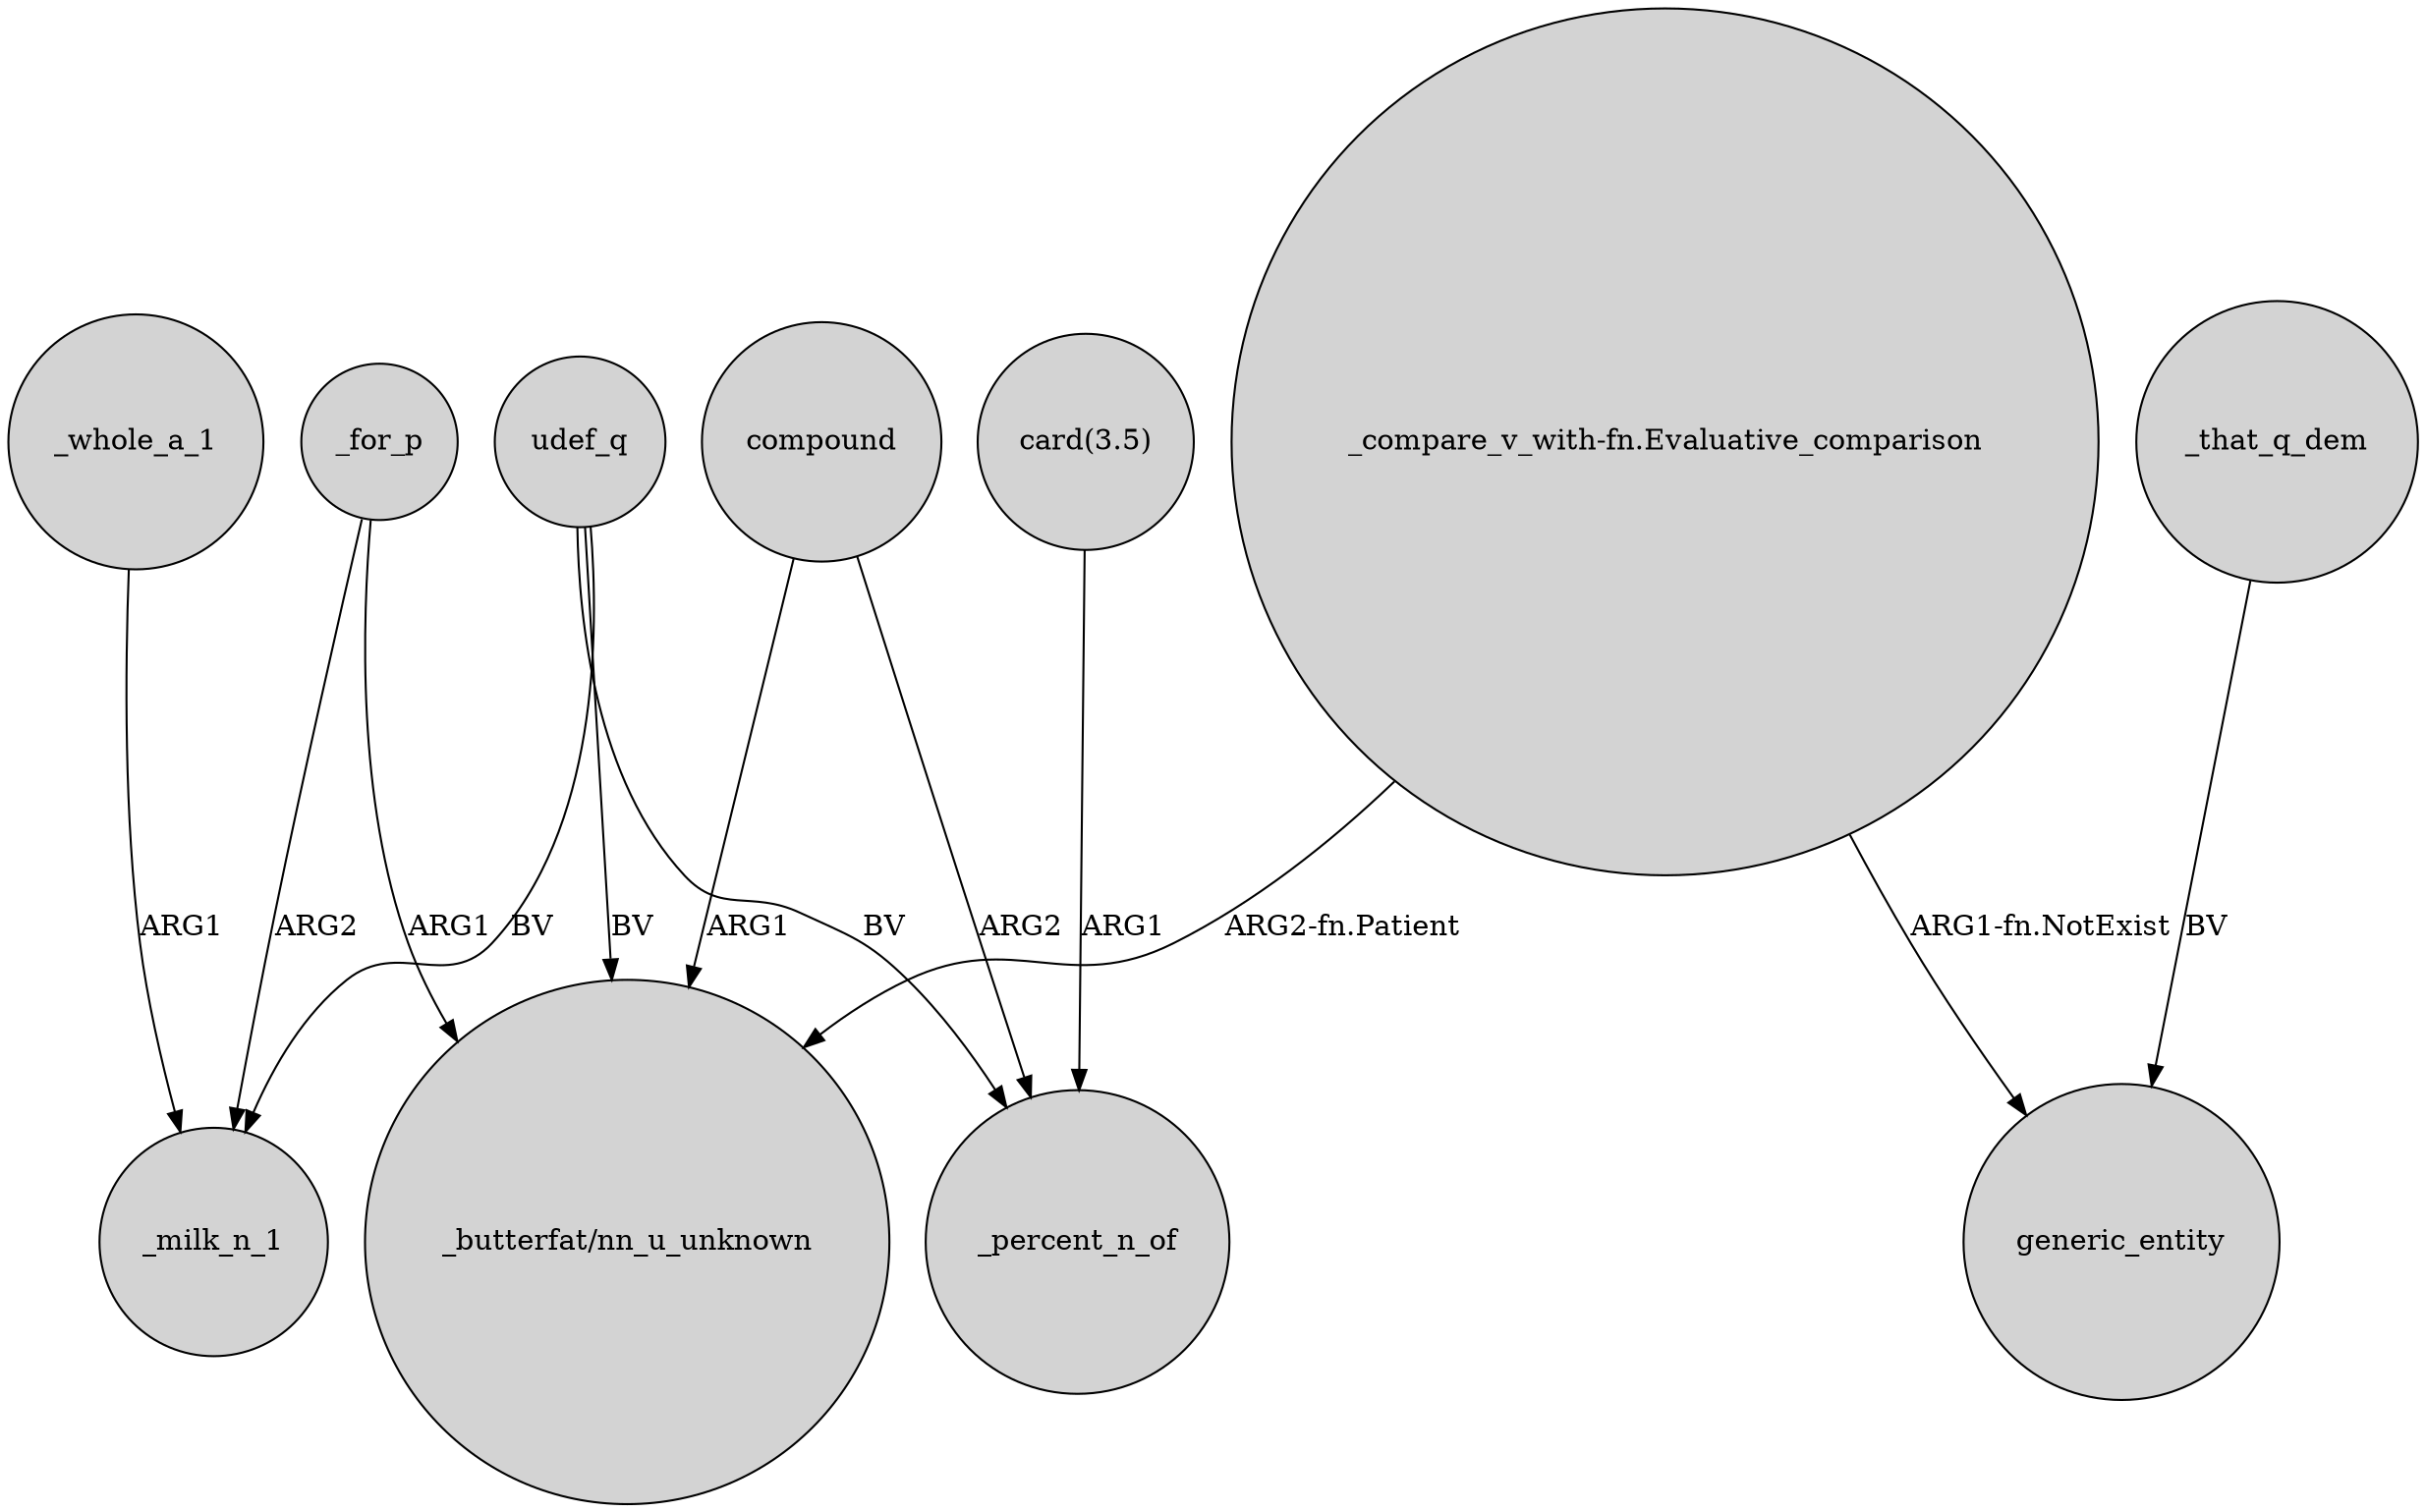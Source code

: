 digraph {
	node [shape=circle style=filled]
	_for_p -> "_butterfat/nn_u_unknown" [label=ARG1]
	udef_q -> _milk_n_1 [label=BV]
	_whole_a_1 -> _milk_n_1 [label=ARG1]
	udef_q -> "_butterfat/nn_u_unknown" [label=BV]
	"_compare_v_with-fn.Evaluative_comparison" -> "_butterfat/nn_u_unknown" [label="ARG2-fn.Patient"]
	udef_q -> _percent_n_of [label=BV]
	_that_q_dem -> generic_entity [label=BV]
	compound -> _percent_n_of [label=ARG2]
	"card(3.5)" -> _percent_n_of [label=ARG1]
	_for_p -> _milk_n_1 [label=ARG2]
	compound -> "_butterfat/nn_u_unknown" [label=ARG1]
	"_compare_v_with-fn.Evaluative_comparison" -> generic_entity [label="ARG1-fn.NotExist"]
}
